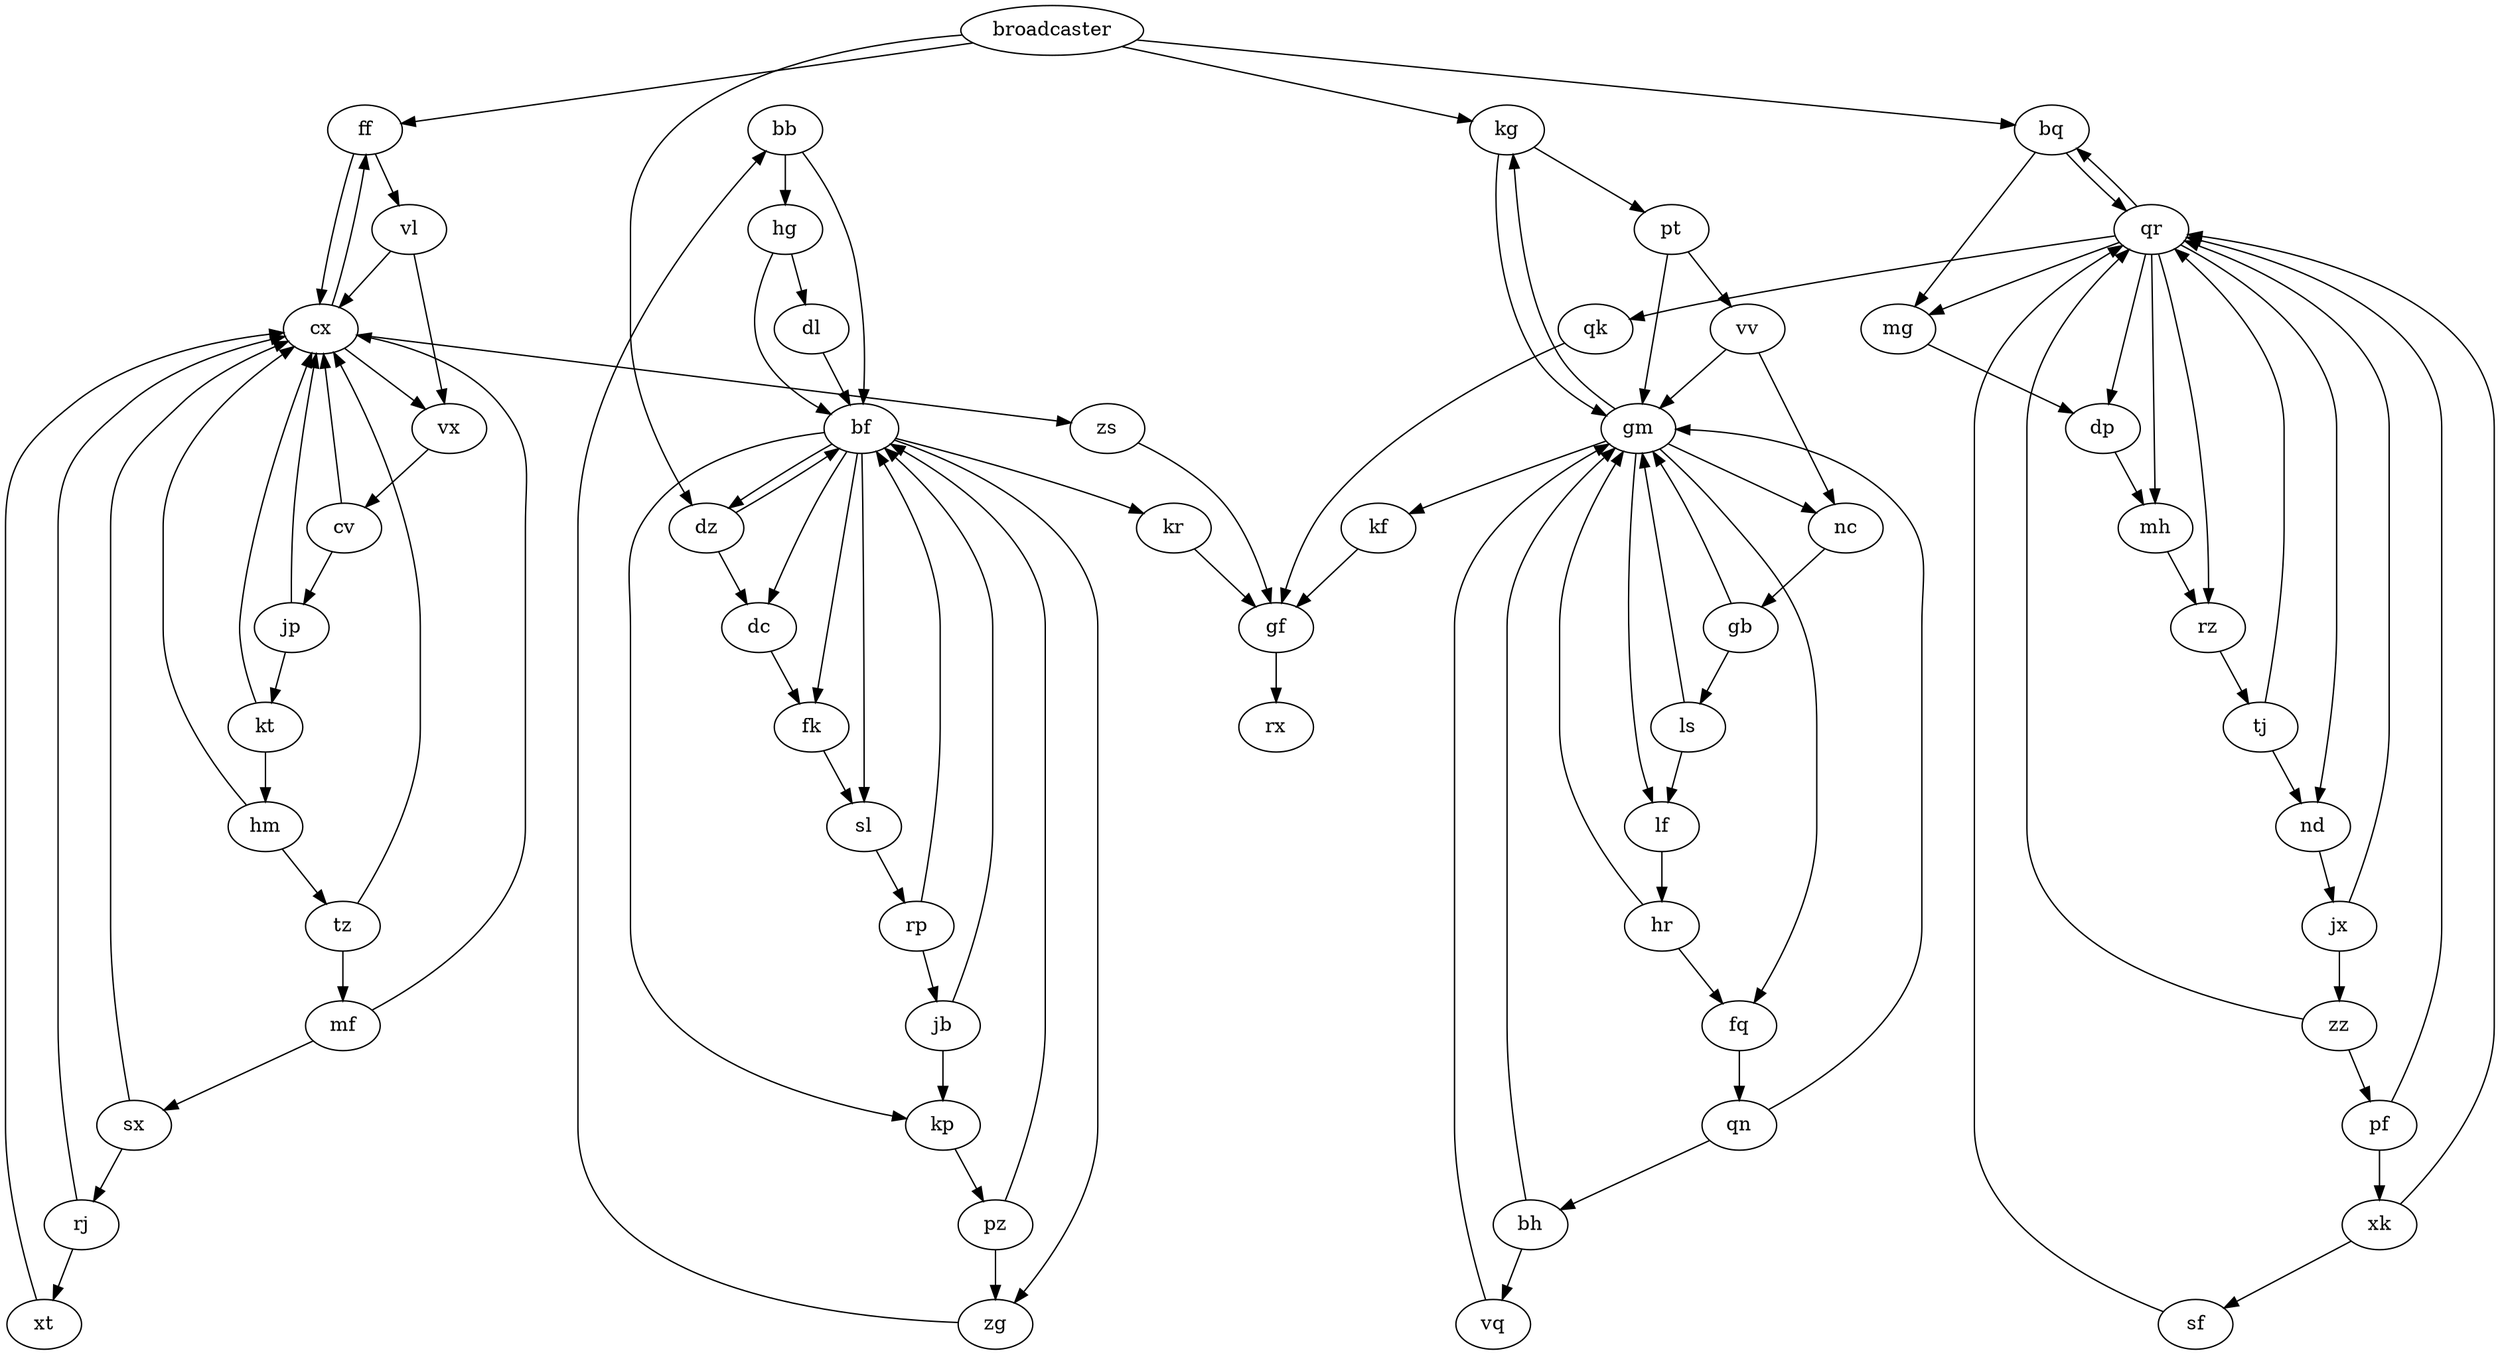 digraph {
  bb -> hg, bf
  bh -> vq, gm
  bq -> qr, mg
  cv -> jp, cx
  dc -> fk
  dl -> bf
  dp -> mh
  dz -> bf, dc
  ff -> vl, cx
  fk -> sl
  fq -> qn
  gb -> ls, gm
  hg -> dl, bf
  hm -> cx, tz
  hr -> fq, gm
  jb -> bf, kp
  jp -> cx, kt
  jx -> qr, zz
  kg -> gm, pt
  kp -> pz
  kt -> hm, cx
  lf -> hr
  ls -> lf, gm
  mf -> cx, sx
  mg -> dp
  mh -> rz
  nc -> gb
  nd -> jx
  pf -> xk, qr
  pt -> gm, vv
  pz -> zg, bf
  qn -> gm, bh
  rj -> xt, cx
  rp -> jb, bf
  rz -> tj
  sf -> qr
  sl -> rp
  sx -> cx, rj
  tj -> nd, qr
  tz -> mf, cx
  vl -> vx, cx
  vq -> gm
  vv -> nc, gm
  vx -> cv
  xk -> qr, sf
  xt -> cx
  zg -> bb
  zz -> pf, qr
  bf -> dz, zg, kr, sl, fk, kp, dc
  cx -> ff, vx, zs
  gf -> rx
  gm -> kg, kf, fq, nc, lf
  kf -> gf
  kr -> gf
  qk -> gf
  qr -> dp, bq, nd, rz, mg, qk, mh
  zs -> gf
  broadcaster -> kg, dz, ff, bq
}